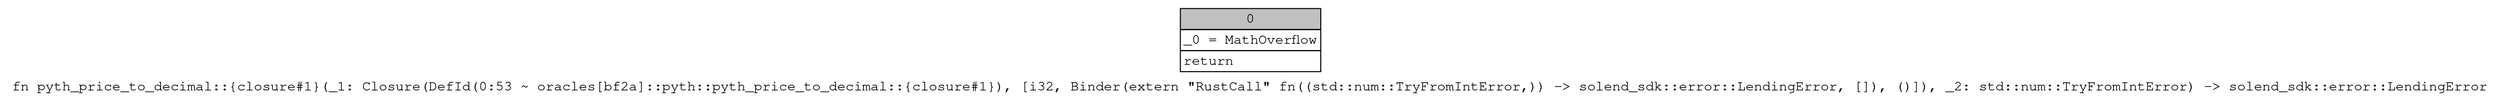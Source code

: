digraph Mir_0_53 {
    graph [fontname="Courier, monospace"];
    node [fontname="Courier, monospace"];
    edge [fontname="Courier, monospace"];
    label=<fn pyth_price_to_decimal::{closure#1}(_1: Closure(DefId(0:53 ~ oracles[bf2a]::pyth::pyth_price_to_decimal::{closure#1}), [i32, Binder(extern &quot;RustCall&quot; fn((std::num::TryFromIntError,)) -&gt; solend_sdk::error::LendingError, []), ()]), _2: std::num::TryFromIntError) -&gt; solend_sdk::error::LendingError<br align="left"/>>;
    bb0__0_53 [shape="none", label=<<table border="0" cellborder="1" cellspacing="0"><tr><td bgcolor="gray" align="center" colspan="1">0</td></tr><tr><td align="left" balign="left">_0 = MathOverflow<br/></td></tr><tr><td align="left">return</td></tr></table>>];
}
